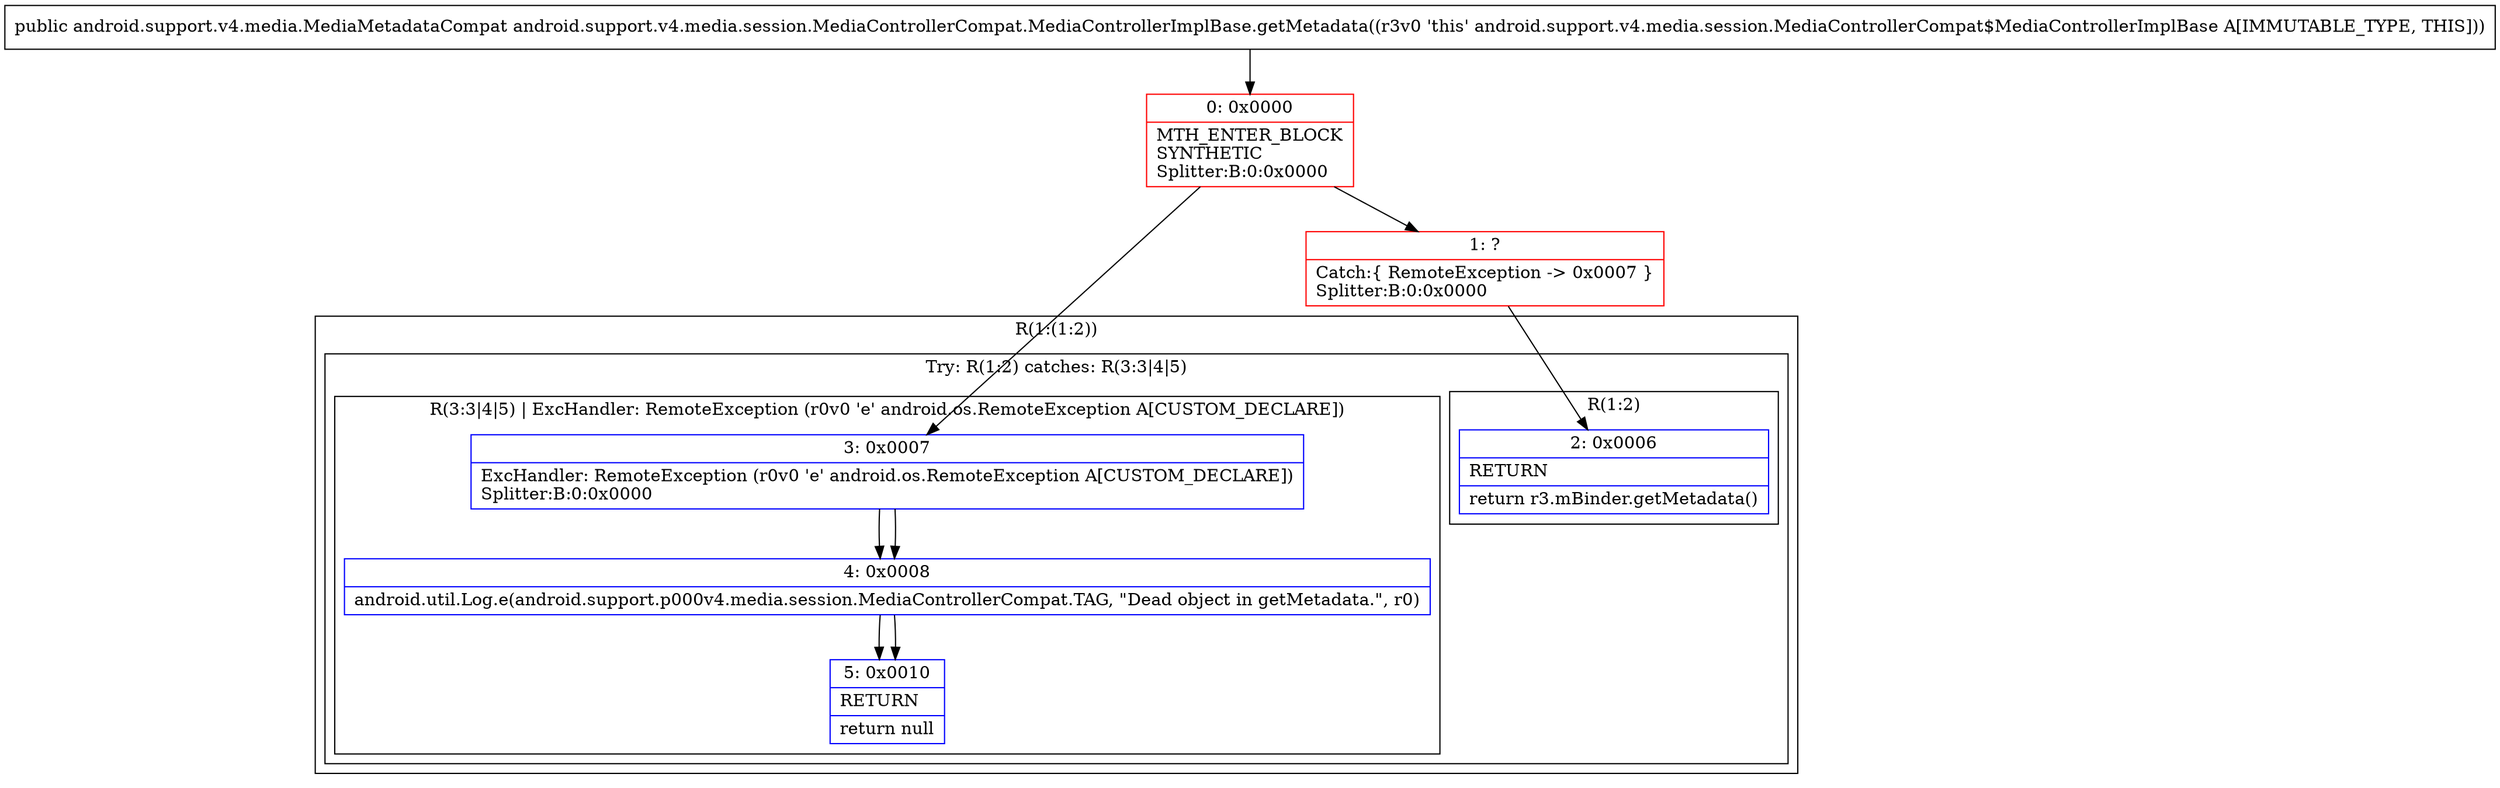 digraph "CFG forandroid.support.v4.media.session.MediaControllerCompat.MediaControllerImplBase.getMetadata()Landroid\/support\/v4\/media\/MediaMetadataCompat;" {
subgraph cluster_Region_106837231 {
label = "R(1:(1:2))";
node [shape=record,color=blue];
subgraph cluster_TryCatchRegion_1634842486 {
label = "Try: R(1:2) catches: R(3:3|4|5)";
node [shape=record,color=blue];
subgraph cluster_Region_137628001 {
label = "R(1:2)";
node [shape=record,color=blue];
Node_2 [shape=record,label="{2\:\ 0x0006|RETURN\l|return r3.mBinder.getMetadata()\l}"];
}
subgraph cluster_Region_566049998 {
label = "R(3:3|4|5) | ExcHandler: RemoteException (r0v0 'e' android.os.RemoteException A[CUSTOM_DECLARE])\l";
node [shape=record,color=blue];
Node_3 [shape=record,label="{3\:\ 0x0007|ExcHandler: RemoteException (r0v0 'e' android.os.RemoteException A[CUSTOM_DECLARE])\lSplitter:B:0:0x0000\l}"];
Node_4 [shape=record,label="{4\:\ 0x0008|android.util.Log.e(android.support.p000v4.media.session.MediaControllerCompat.TAG, \"Dead object in getMetadata.\", r0)\l}"];
Node_5 [shape=record,label="{5\:\ 0x0010|RETURN\l|return null\l}"];
}
}
}
subgraph cluster_Region_566049998 {
label = "R(3:3|4|5) | ExcHandler: RemoteException (r0v0 'e' android.os.RemoteException A[CUSTOM_DECLARE])\l";
node [shape=record,color=blue];
Node_3 [shape=record,label="{3\:\ 0x0007|ExcHandler: RemoteException (r0v0 'e' android.os.RemoteException A[CUSTOM_DECLARE])\lSplitter:B:0:0x0000\l}"];
Node_4 [shape=record,label="{4\:\ 0x0008|android.util.Log.e(android.support.p000v4.media.session.MediaControllerCompat.TAG, \"Dead object in getMetadata.\", r0)\l}"];
Node_5 [shape=record,label="{5\:\ 0x0010|RETURN\l|return null\l}"];
}
Node_0 [shape=record,color=red,label="{0\:\ 0x0000|MTH_ENTER_BLOCK\lSYNTHETIC\lSplitter:B:0:0x0000\l}"];
Node_1 [shape=record,color=red,label="{1\:\ ?|Catch:\{ RemoteException \-\> 0x0007 \}\lSplitter:B:0:0x0000\l}"];
MethodNode[shape=record,label="{public android.support.v4.media.MediaMetadataCompat android.support.v4.media.session.MediaControllerCompat.MediaControllerImplBase.getMetadata((r3v0 'this' android.support.v4.media.session.MediaControllerCompat$MediaControllerImplBase A[IMMUTABLE_TYPE, THIS])) }"];
MethodNode -> Node_0;
Node_3 -> Node_4;
Node_4 -> Node_5;
Node_3 -> Node_4;
Node_4 -> Node_5;
Node_0 -> Node_1;
Node_0 -> Node_3;
Node_1 -> Node_2;
}

